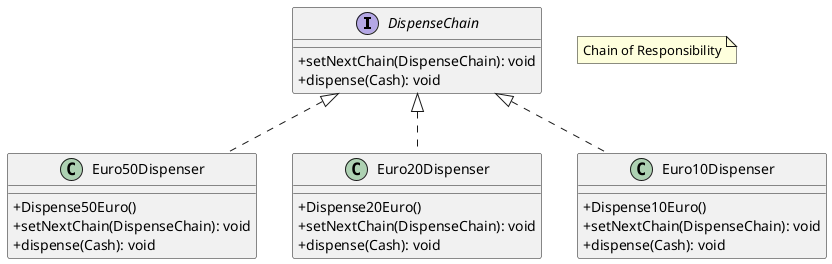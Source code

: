 @startuml
skinparam classAttributeIconSize 0

interface DispenseChain {
+ setNextChain(DispenseChain): void
+ dispense(Cash): void
}

class Euro50Dispenser {
+ Dispense50Euro()
+ setNextChain(DispenseChain): void
+ dispense(Cash): void
}
class Euro20Dispenser {
+ Dispense20Euro()
+ setNextChain(DispenseChain): void
+ dispense(Cash): void
}
class Euro10Dispenser {
+ Dispense10Euro()
+ setNextChain(DispenseChain): void
+ dispense(Cash): void
}

DispenseChain <|.. Euro50Dispenser
DispenseChain <|.. Euro20Dispenser
DispenseChain <|.. Euro10Dispenser

note as N1
Chain of Responsibility
end note


@enduml